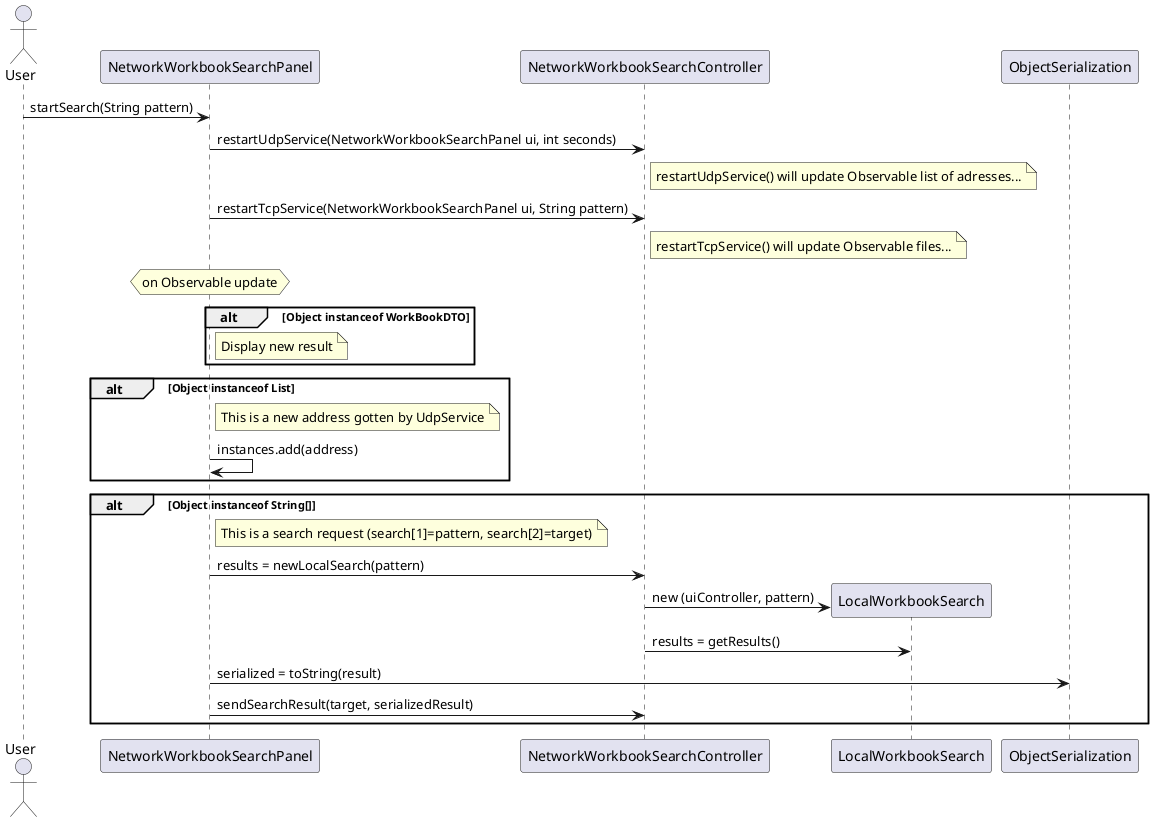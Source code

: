 @startuml doc-files/ipc_03.2_sequence_diagram.png

actor User
participant "NetworkWorkbookSearchPanel" as UI
participant "NetworkWorkbookSearchController" as Control
participant "LocalWorkbookSearch" as local

User->UI: startSearch(String pattern)

UI->Control: restartUdpService(NetworkWorkbookSearchPanel ui, int seconds)
note right of Control: restartUdpService() will update Observable list of adresses...

UI->Control: restartTcpService(NetworkWorkbookSearchPanel ui, String pattern)
note right of Control: restartTcpService() will update Observable files...

hnote over UI : on Observable update
alt Object instanceof WorkBookDTO
	note right of UI: Display new result
end
alt Object instanceof List
	note right of UI: This is a new address gotten by UdpService
	UI->UI: instances.add(address)
end
alt Object instanceof String[]
	note right of UI: This is a search request (search[1]=pattern, search[2]=target)
	UI->Control: results = newLocalSearch(pattern)
	create local
	Control->local: new (uiController, pattern)
	Control->local: results = getResults()
	UI->ObjectSerialization: serialized = toString(result)
	UI->Control: sendSearchResult(target, serializedResult)
end

@enduml